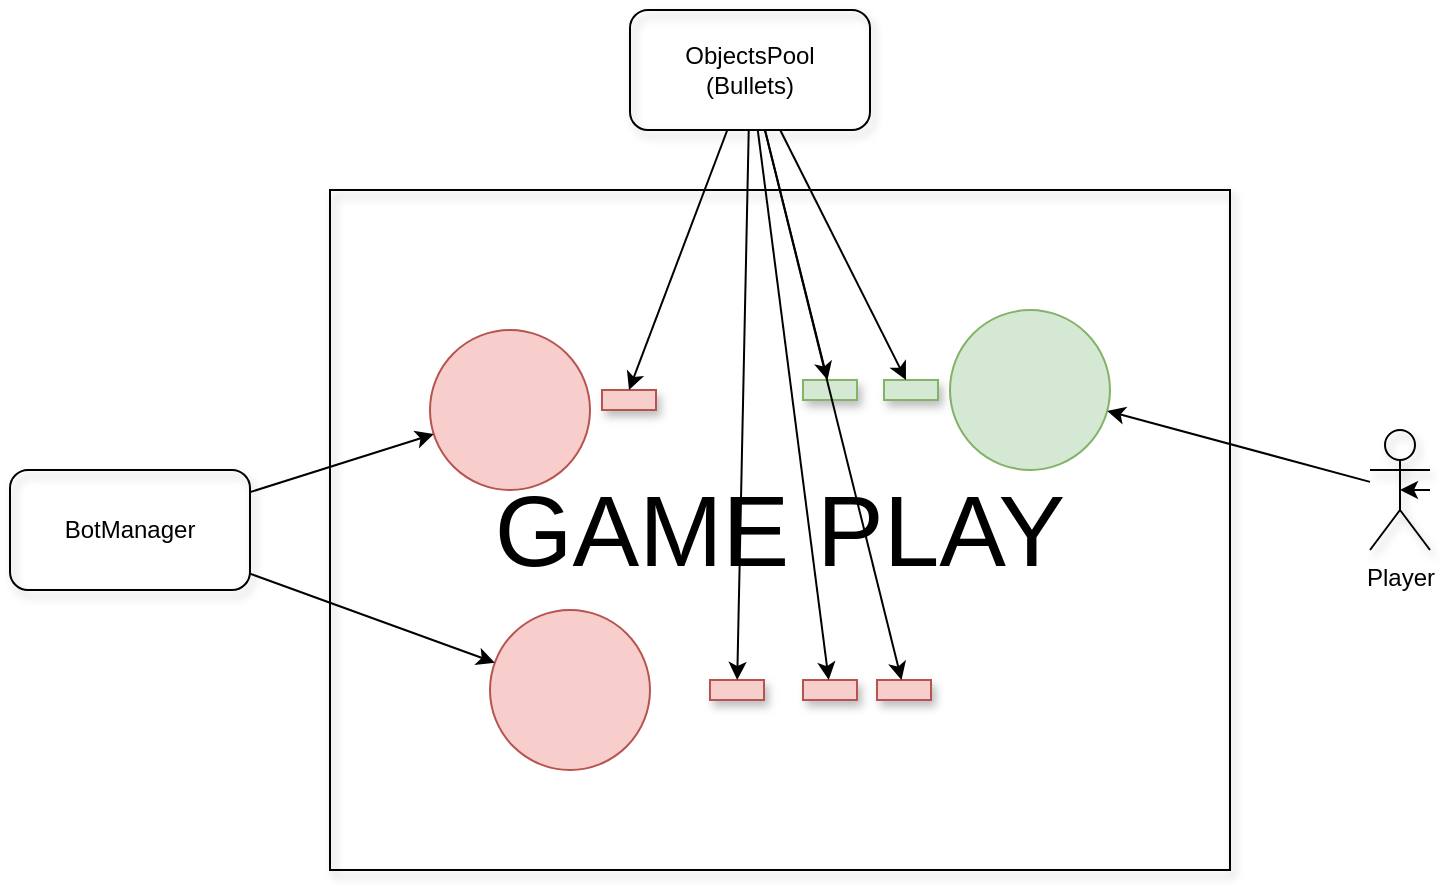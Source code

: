 <mxfile version="10.6.7" type="device"><diagram id="hPxMt6FUoh7xZpw5W3RE" name="Page-1"><mxGraphModel dx="628" dy="576" grid="1" gridSize="10" guides="1" tooltips="1" connect="1" arrows="1" fold="1" page="1" pageScale="1" pageWidth="827" pageHeight="1169" math="0" shadow="0"><root><mxCell id="0"/><mxCell id="1" parent="0"/><mxCell id="2dFmLAsh0ZzBdfFHRpH4-1" value="&lt;font style=&quot;font-size: 50px&quot;&gt;GAME PLAY&lt;/font&gt;" style="rounded=0;whiteSpace=wrap;html=1;fillColor=none;shadow=1;glass=0;" vertex="1" parent="1"><mxGeometry x="250" y="180" width="450" height="340" as="geometry"/></mxCell><mxCell id="2dFmLAsh0ZzBdfFHRpH4-4" value="" style="ellipse;whiteSpace=wrap;html=1;aspect=fixed;fillColor=#d5e8d4;strokeColor=#82b366;" vertex="1" parent="1"><mxGeometry x="560" y="240" width="80" height="80" as="geometry"/></mxCell><mxCell id="2dFmLAsh0ZzBdfFHRpH4-2" value="" style="ellipse;whiteSpace=wrap;html=1;aspect=fixed;fillColor=#f8cecc;strokeColor=#b85450;" vertex="1" parent="1"><mxGeometry x="300" y="250" width="80" height="80" as="geometry"/></mxCell><mxCell id="2dFmLAsh0ZzBdfFHRpH4-3" value="" style="ellipse;whiteSpace=wrap;html=1;aspect=fixed;fillColor=#f8cecc;strokeColor=#b85450;" vertex="1" parent="1"><mxGeometry x="330" y="390" width="80" height="80" as="geometry"/></mxCell><mxCell id="2dFmLAsh0ZzBdfFHRpH4-6" style="rounded=0;orthogonalLoop=1;jettySize=auto;html=1;" edge="1" parent="1" source="2dFmLAsh0ZzBdfFHRpH4-5" target="2dFmLAsh0ZzBdfFHRpH4-2"><mxGeometry relative="1" as="geometry"/></mxCell><mxCell id="2dFmLAsh0ZzBdfFHRpH4-7" style="edgeStyle=none;rounded=0;orthogonalLoop=1;jettySize=auto;html=1;" edge="1" parent="1" source="2dFmLAsh0ZzBdfFHRpH4-5" target="2dFmLAsh0ZzBdfFHRpH4-3"><mxGeometry relative="1" as="geometry"/></mxCell><mxCell id="2dFmLAsh0ZzBdfFHRpH4-5" value="BotManager" style="rounded=1;whiteSpace=wrap;html=1;shadow=1;glass=0;fillColor=none;" vertex="1" parent="1"><mxGeometry x="90" y="320" width="120" height="60" as="geometry"/></mxCell><mxCell id="2dFmLAsh0ZzBdfFHRpH4-10" style="edgeStyle=none;rounded=0;orthogonalLoop=1;jettySize=auto;html=1;" edge="1" parent="1" source="2dFmLAsh0ZzBdfFHRpH4-8" target="2dFmLAsh0ZzBdfFHRpH4-4"><mxGeometry relative="1" as="geometry"/></mxCell><mxCell id="2dFmLAsh0ZzBdfFHRpH4-8" value="Player" style="shape=umlActor;verticalLabelPosition=bottom;labelBackgroundColor=#ffffff;verticalAlign=top;html=1;outlineConnect=0;rounded=0;shadow=1;glass=0;fillColor=none;" vertex="1" parent="1"><mxGeometry x="770" y="300" width="30" height="60" as="geometry"/></mxCell><mxCell id="2dFmLAsh0ZzBdfFHRpH4-9" style="edgeStyle=none;rounded=0;orthogonalLoop=1;jettySize=auto;html=1;entryX=0.5;entryY=0.5;entryDx=0;entryDy=0;entryPerimeter=0;" edge="1" parent="1" source="2dFmLAsh0ZzBdfFHRpH4-8" target="2dFmLAsh0ZzBdfFHRpH4-8"><mxGeometry relative="1" as="geometry"/></mxCell><mxCell id="2dFmLAsh0ZzBdfFHRpH4-11" value="" style="rounded=0;whiteSpace=wrap;html=1;shadow=1;glass=0;fillColor=#d5e8d4;strokeColor=#82b366;" vertex="1" parent="1"><mxGeometry x="527" y="275" width="27" height="10" as="geometry"/></mxCell><mxCell id="2dFmLAsh0ZzBdfFHRpH4-12" value="" style="rounded=0;whiteSpace=wrap;html=1;shadow=1;glass=0;fillColor=#f8cecc;strokeColor=#b85450;" vertex="1" parent="1"><mxGeometry x="440" y="425" width="27" height="10" as="geometry"/></mxCell><mxCell id="2dFmLAsh0ZzBdfFHRpH4-13" value="" style="rounded=0;whiteSpace=wrap;html=1;shadow=1;glass=0;fillColor=#f8cecc;strokeColor=#b85450;" vertex="1" parent="1"><mxGeometry x="386" y="280" width="27" height="10" as="geometry"/></mxCell><mxCell id="2dFmLAsh0ZzBdfFHRpH4-14" value="" style="rounded=0;whiteSpace=wrap;html=1;shadow=1;glass=0;fillColor=#f8cecc;strokeColor=#b85450;" vertex="1" parent="1"><mxGeometry x="486.5" y="425" width="27" height="10" as="geometry"/></mxCell><mxCell id="2dFmLAsh0ZzBdfFHRpH4-15" value="" style="rounded=0;whiteSpace=wrap;html=1;shadow=1;glass=0;fillColor=#f8cecc;strokeColor=#b85450;" vertex="1" parent="1"><mxGeometry x="523.5" y="425" width="27" height="10" as="geometry"/></mxCell><mxCell id="2dFmLAsh0ZzBdfFHRpH4-17" value="" style="rounded=0;whiteSpace=wrap;html=1;shadow=1;glass=0;fillColor=#d5e8d4;strokeColor=#82b366;" vertex="1" parent="1"><mxGeometry x="486.5" y="275" width="27" height="10" as="geometry"/></mxCell><mxCell id="2dFmLAsh0ZzBdfFHRpH4-19" style="edgeStyle=none;rounded=0;orthogonalLoop=1;jettySize=auto;html=1;entryX=0.5;entryY=0;entryDx=0;entryDy=0;" edge="1" parent="1" source="2dFmLAsh0ZzBdfFHRpH4-18" target="2dFmLAsh0ZzBdfFHRpH4-13"><mxGeometry relative="1" as="geometry"/></mxCell><mxCell id="2dFmLAsh0ZzBdfFHRpH4-20" style="edgeStyle=none;rounded=0;orthogonalLoop=1;jettySize=auto;html=1;" edge="1" parent="1" source="2dFmLAsh0ZzBdfFHRpH4-18" target="2dFmLAsh0ZzBdfFHRpH4-17"><mxGeometry relative="1" as="geometry"/></mxCell><mxCell id="2dFmLAsh0ZzBdfFHRpH4-21" style="edgeStyle=none;rounded=0;orthogonalLoop=1;jettySize=auto;html=1;" edge="1" parent="1" source="2dFmLAsh0ZzBdfFHRpH4-18" target="2dFmLAsh0ZzBdfFHRpH4-11"><mxGeometry relative="1" as="geometry"/></mxCell><mxCell id="2dFmLAsh0ZzBdfFHRpH4-22" style="edgeStyle=none;rounded=0;orthogonalLoop=1;jettySize=auto;html=1;" edge="1" parent="1" source="2dFmLAsh0ZzBdfFHRpH4-18" target="2dFmLAsh0ZzBdfFHRpH4-12"><mxGeometry relative="1" as="geometry"/></mxCell><mxCell id="2dFmLAsh0ZzBdfFHRpH4-23" style="edgeStyle=none;rounded=0;orthogonalLoop=1;jettySize=auto;html=1;" edge="1" parent="1" source="2dFmLAsh0ZzBdfFHRpH4-18" target="2dFmLAsh0ZzBdfFHRpH4-14"><mxGeometry relative="1" as="geometry"/></mxCell><mxCell id="2dFmLAsh0ZzBdfFHRpH4-24" style="edgeStyle=none;rounded=0;orthogonalLoop=1;jettySize=auto;html=1;" edge="1" parent="1" source="2dFmLAsh0ZzBdfFHRpH4-18" target="2dFmLAsh0ZzBdfFHRpH4-15"><mxGeometry relative="1" as="geometry"/></mxCell><mxCell id="2dFmLAsh0ZzBdfFHRpH4-18" value="ObjectsPool&lt;br&gt;(Bullets)&lt;br&gt;" style="rounded=1;whiteSpace=wrap;html=1;shadow=1;glass=0;fillColor=none;" vertex="1" parent="1"><mxGeometry x="400" y="90" width="120" height="60" as="geometry"/></mxCell></root></mxGraphModel></diagram></mxfile>